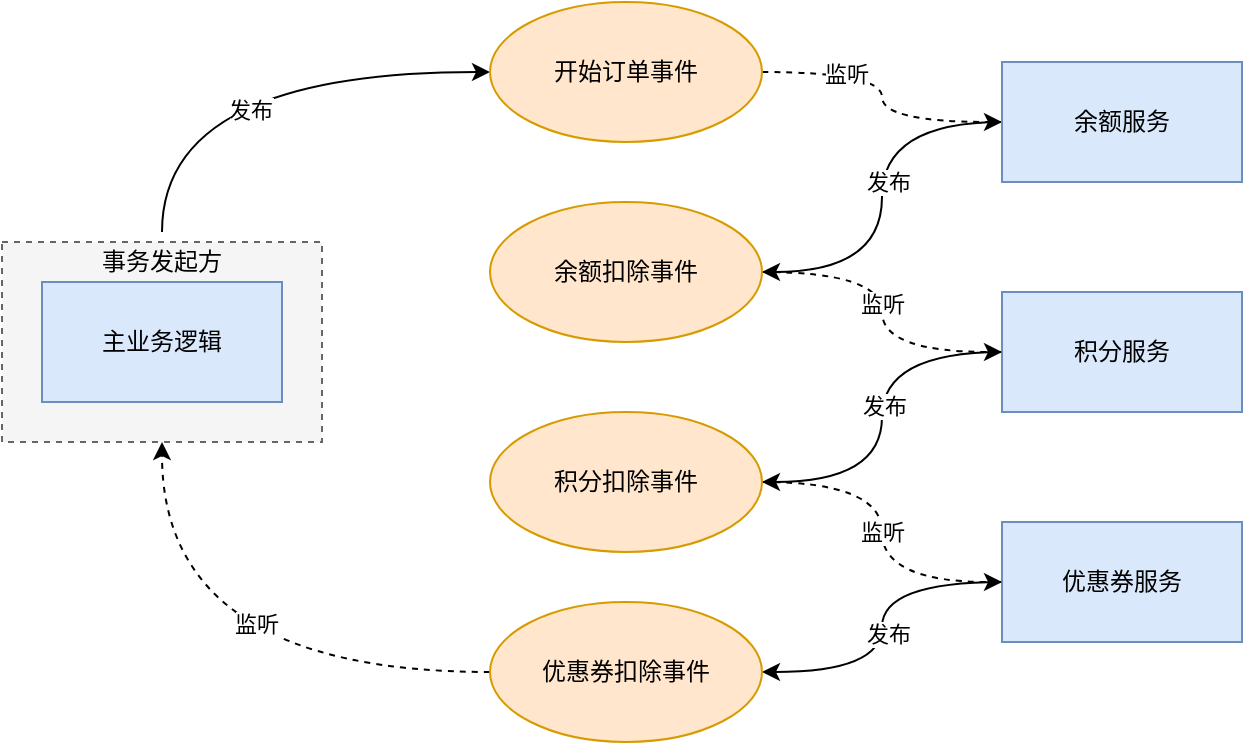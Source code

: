 <mxfile version="20.3.0" type="device"><diagram id="OKkz3CYxBuI6gCmeucOK" name="第 1 页"><mxGraphModel dx="1106" dy="816" grid="1" gridSize="10" guides="1" tooltips="1" connect="1" arrows="1" fold="1" page="1" pageScale="1" pageWidth="827" pageHeight="1169" math="0" shadow="0"><root><mxCell id="0"/><mxCell id="1" parent="0"/><mxCell id="d7ERRLTh_kXPWZ2kXNfD-19" style="edgeStyle=orthogonalEdgeStyle;curved=1;rounded=0;orthogonalLoop=1;jettySize=auto;html=1;entryX=0;entryY=0.5;entryDx=0;entryDy=0;elbow=vertical;exitX=0.5;exitY=0;exitDx=0;exitDy=0;" edge="1" parent="1" source="d7ERRLTh_kXPWZ2kXNfD-3" target="d7ERRLTh_kXPWZ2kXNfD-4"><mxGeometry relative="1" as="geometry"/></mxCell><mxCell id="d7ERRLTh_kXPWZ2kXNfD-20" value="发布" style="edgeLabel;html=1;align=center;verticalAlign=middle;resizable=0;points=[];" vertex="1" connectable="0" parent="d7ERRLTh_kXPWZ2kXNfD-19"><mxGeometry x="0.016" y="-19" relative="1" as="geometry"><mxPoint as="offset"/></mxGeometry></mxCell><mxCell id="d7ERRLTh_kXPWZ2kXNfD-1" value="" style="rounded=0;whiteSpace=wrap;html=1;fillColor=#f5f5f5;dashed=1;fontColor=#333333;strokeColor=#666666;" vertex="1" parent="1"><mxGeometry x="50" y="310" width="160" height="100" as="geometry"/></mxCell><mxCell id="d7ERRLTh_kXPWZ2kXNfD-2" value="主业务逻辑" style="rounded=0;whiteSpace=wrap;html=1;fillColor=#dae8fc;strokeColor=#6c8ebf;" vertex="1" parent="1"><mxGeometry x="70" y="330" width="120" height="60" as="geometry"/></mxCell><mxCell id="d7ERRLTh_kXPWZ2kXNfD-3" value="事务发起方" style="text;html=1;strokeColor=none;fillColor=none;align=center;verticalAlign=middle;whiteSpace=wrap;rounded=0;dashed=1;" vertex="1" parent="1"><mxGeometry x="90" y="305" width="80" height="30" as="geometry"/></mxCell><mxCell id="d7ERRLTh_kXPWZ2kXNfD-11" style="edgeStyle=orthogonalEdgeStyle;rounded=0;orthogonalLoop=1;jettySize=auto;html=1;elbow=vertical;curved=1;dashed=1;" edge="1" parent="1" source="d7ERRLTh_kXPWZ2kXNfD-4" target="d7ERRLTh_kXPWZ2kXNfD-5"><mxGeometry relative="1" as="geometry"/></mxCell><mxCell id="d7ERRLTh_kXPWZ2kXNfD-22" value="监听" style="edgeLabel;html=1;align=center;verticalAlign=middle;resizable=0;points=[];" vertex="1" connectable="0" parent="d7ERRLTh_kXPWZ2kXNfD-11"><mxGeometry x="-0.421" y="-1" relative="1" as="geometry"><mxPoint as="offset"/></mxGeometry></mxCell><mxCell id="d7ERRLTh_kXPWZ2kXNfD-4" value="开始订单事件" style="ellipse;whiteSpace=wrap;html=1;fillColor=#ffe6cc;strokeColor=#d79b00;" vertex="1" parent="1"><mxGeometry x="294" y="190" width="136" height="70" as="geometry"/></mxCell><mxCell id="d7ERRLTh_kXPWZ2kXNfD-15" style="edgeStyle=orthogonalEdgeStyle;curved=1;rounded=0;orthogonalLoop=1;jettySize=auto;html=1;entryX=1;entryY=0.5;entryDx=0;entryDy=0;elbow=vertical;" edge="1" parent="1" source="d7ERRLTh_kXPWZ2kXNfD-5" target="d7ERRLTh_kXPWZ2kXNfD-9"><mxGeometry relative="1" as="geometry"/></mxCell><mxCell id="d7ERRLTh_kXPWZ2kXNfD-23" value="发布" style="edgeLabel;html=1;align=center;verticalAlign=middle;resizable=0;points=[];" vertex="1" connectable="0" parent="d7ERRLTh_kXPWZ2kXNfD-15"><mxGeometry x="-0.077" y="3" relative="1" as="geometry"><mxPoint as="offset"/></mxGeometry></mxCell><mxCell id="d7ERRLTh_kXPWZ2kXNfD-5" value="余额服务" style="rounded=0;whiteSpace=wrap;html=1;fillColor=#dae8fc;strokeColor=#6c8ebf;" vertex="1" parent="1"><mxGeometry x="550" y="220" width="120" height="60" as="geometry"/></mxCell><mxCell id="d7ERRLTh_kXPWZ2kXNfD-16" style="edgeStyle=orthogonalEdgeStyle;curved=1;rounded=0;orthogonalLoop=1;jettySize=auto;html=1;entryX=1;entryY=0.5;entryDx=0;entryDy=0;elbow=vertical;" edge="1" parent="1" source="d7ERRLTh_kXPWZ2kXNfD-6" target="d7ERRLTh_kXPWZ2kXNfD-10"><mxGeometry relative="1" as="geometry"/></mxCell><mxCell id="d7ERRLTh_kXPWZ2kXNfD-25" value="发布" style="edgeLabel;html=1;align=center;verticalAlign=middle;resizable=0;points=[];" vertex="1" connectable="0" parent="d7ERRLTh_kXPWZ2kXNfD-16"><mxGeometry x="-0.059" y="1" relative="1" as="geometry"><mxPoint as="offset"/></mxGeometry></mxCell><mxCell id="d7ERRLTh_kXPWZ2kXNfD-6" value="积分服务" style="rounded=0;whiteSpace=wrap;html=1;fillColor=#dae8fc;strokeColor=#6c8ebf;" vertex="1" parent="1"><mxGeometry x="550" y="335" width="120" height="60" as="geometry"/></mxCell><mxCell id="d7ERRLTh_kXPWZ2kXNfD-17" style="edgeStyle=orthogonalEdgeStyle;curved=1;rounded=0;orthogonalLoop=1;jettySize=auto;html=1;entryX=1;entryY=0.5;entryDx=0;entryDy=0;elbow=vertical;" edge="1" parent="1" source="d7ERRLTh_kXPWZ2kXNfD-7" target="d7ERRLTh_kXPWZ2kXNfD-8"><mxGeometry relative="1" as="geometry"/></mxCell><mxCell id="d7ERRLTh_kXPWZ2kXNfD-27" value="发布" style="edgeLabel;html=1;align=center;verticalAlign=middle;resizable=0;points=[];" vertex="1" connectable="0" parent="d7ERRLTh_kXPWZ2kXNfD-17"><mxGeometry x="0.042" y="3" relative="1" as="geometry"><mxPoint as="offset"/></mxGeometry></mxCell><mxCell id="d7ERRLTh_kXPWZ2kXNfD-7" value="优惠券服务" style="rounded=0;whiteSpace=wrap;html=1;fillColor=#dae8fc;strokeColor=#6c8ebf;" vertex="1" parent="1"><mxGeometry x="550" y="450" width="120" height="60" as="geometry"/></mxCell><mxCell id="d7ERRLTh_kXPWZ2kXNfD-14" style="edgeStyle=orthogonalEdgeStyle;curved=1;rounded=0;orthogonalLoop=1;jettySize=auto;html=1;dashed=1;elbow=vertical;" edge="1" parent="1" source="d7ERRLTh_kXPWZ2kXNfD-8" target="d7ERRLTh_kXPWZ2kXNfD-1"><mxGeometry relative="1" as="geometry"/></mxCell><mxCell id="d7ERRLTh_kXPWZ2kXNfD-21" value="监听" style="edgeLabel;html=1;align=center;verticalAlign=middle;resizable=0;points=[];" vertex="1" connectable="0" parent="d7ERRLTh_kXPWZ2kXNfD-14"><mxGeometry x="-0.161" y="-24" relative="1" as="geometry"><mxPoint as="offset"/></mxGeometry></mxCell><mxCell id="d7ERRLTh_kXPWZ2kXNfD-8" value="优惠券扣除事件" style="ellipse;whiteSpace=wrap;html=1;fillColor=#ffe6cc;strokeColor=#d79b00;" vertex="1" parent="1"><mxGeometry x="294" y="490" width="136" height="70" as="geometry"/></mxCell><mxCell id="d7ERRLTh_kXPWZ2kXNfD-12" style="edgeStyle=orthogonalEdgeStyle;curved=1;rounded=0;orthogonalLoop=1;jettySize=auto;html=1;entryX=0;entryY=0.5;entryDx=0;entryDy=0;dashed=1;elbow=vertical;" edge="1" parent="1" source="d7ERRLTh_kXPWZ2kXNfD-9" target="d7ERRLTh_kXPWZ2kXNfD-6"><mxGeometry relative="1" as="geometry"/></mxCell><mxCell id="d7ERRLTh_kXPWZ2kXNfD-24" value="监听" style="edgeLabel;html=1;align=center;verticalAlign=middle;resizable=0;points=[];" vertex="1" connectable="0" parent="d7ERRLTh_kXPWZ2kXNfD-12"><mxGeometry x="-0.05" relative="1" as="geometry"><mxPoint as="offset"/></mxGeometry></mxCell><mxCell id="d7ERRLTh_kXPWZ2kXNfD-9" value="余额扣除事件" style="ellipse;whiteSpace=wrap;html=1;fillColor=#ffe6cc;strokeColor=#d79b00;" vertex="1" parent="1"><mxGeometry x="294" y="290" width="136" height="70" as="geometry"/></mxCell><mxCell id="d7ERRLTh_kXPWZ2kXNfD-13" style="edgeStyle=orthogonalEdgeStyle;curved=1;rounded=0;orthogonalLoop=1;jettySize=auto;html=1;entryX=0;entryY=0.5;entryDx=0;entryDy=0;dashed=1;elbow=vertical;" edge="1" parent="1" source="d7ERRLTh_kXPWZ2kXNfD-10" target="d7ERRLTh_kXPWZ2kXNfD-7"><mxGeometry relative="1" as="geometry"/></mxCell><mxCell id="d7ERRLTh_kXPWZ2kXNfD-26" value="监听" style="edgeLabel;html=1;align=center;verticalAlign=middle;resizable=0;points=[];" vertex="1" connectable="0" parent="d7ERRLTh_kXPWZ2kXNfD-13"><mxGeometry relative="1" as="geometry"><mxPoint as="offset"/></mxGeometry></mxCell><mxCell id="d7ERRLTh_kXPWZ2kXNfD-10" value="积分扣除事件" style="ellipse;whiteSpace=wrap;html=1;fillColor=#ffe6cc;strokeColor=#d79b00;" vertex="1" parent="1"><mxGeometry x="294" y="395" width="136" height="70" as="geometry"/></mxCell></root></mxGraphModel></diagram></mxfile>